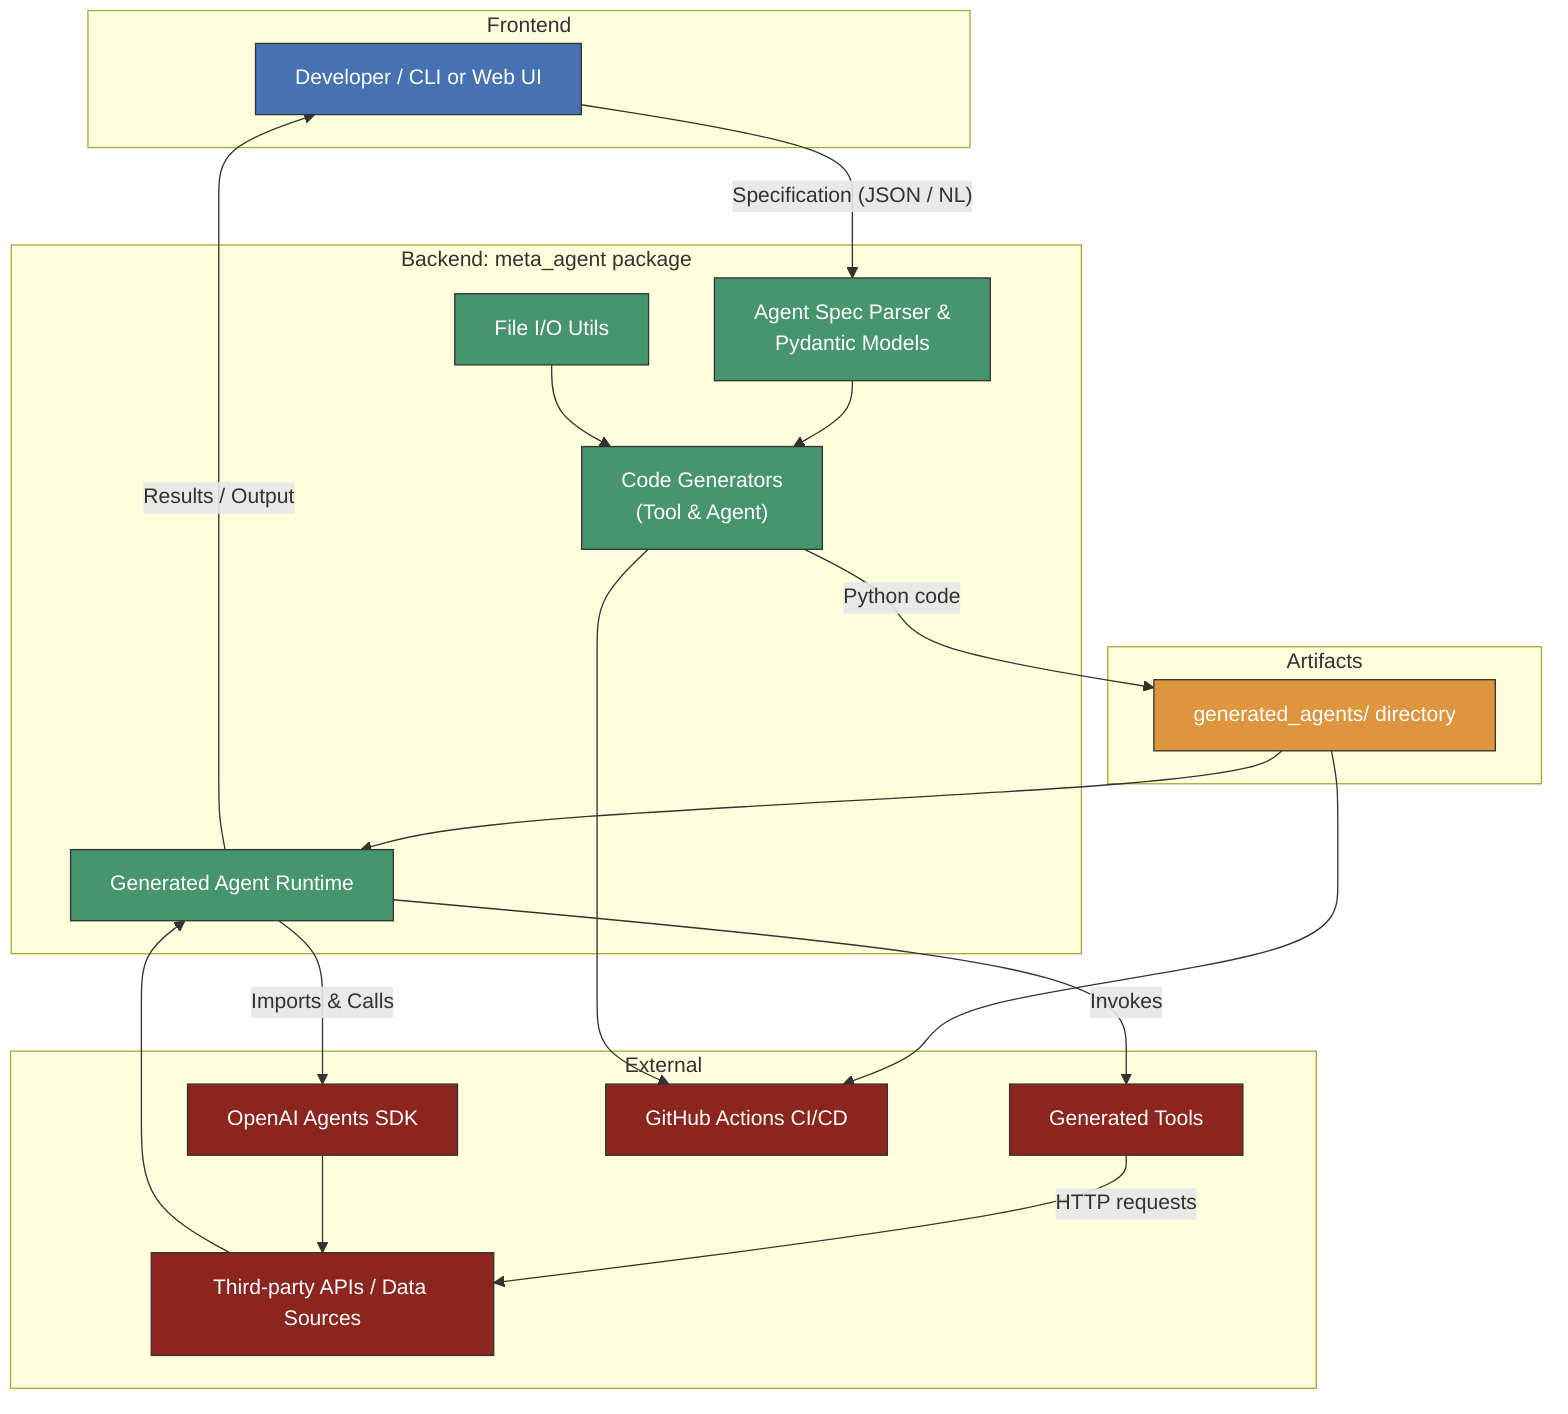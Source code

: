 flowchart TD
  subgraph Frontend
    U[Developer / CLI or Web UI]
  end

  subgraph "Backend: meta_agent package"
    P["Agent Spec Parser &
    Pydantic Models"]
    G["Code Generators
    (Tool & Agent)"]
    F[File I/O Utils]
    R[Generated Agent Runtime]
  end

  subgraph "Artifacts"
    GA[generated_agents/<agent> directory]
  end

  subgraph External
    A[OpenAI Agents SDK]
    T[Generated Tools]
    E[Third-party APIs / Data Sources]
    CI[GitHub Actions CI/CD]
  end

  U -->|"Specification (JSON / NL)"| P
  P --> G
  G -->|"Python code"| GA
  GA --> R
  F --> G
  R -->|"Imports & Calls"| A
  R -->|"Invokes"| T
  T -->|"HTTP requests"| E
  A --> E
  E --> R
  R -->|"Results / Output"| U

  GA --> CI
  G --> CI

  classDef frontend fill:#4672b4,color:white,stroke:#333,stroke-width:1px
  classDef backend fill:#47956f,color:white,stroke:#333,stroke-width:1px
  classDef artifacts fill:#de953e,color:white,stroke:#333,stroke-width:1px
  classDef external fill:#8b251e,color:white,stroke:#333,stroke-width:1px

  class U frontend
  class P,G,F,R backend
  class GA artifacts
  class A,T,E,CI external
